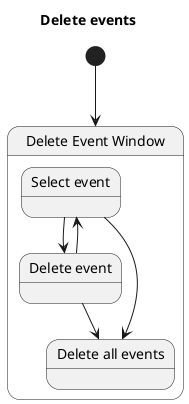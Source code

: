 @startuml

title Delete events
[*] --> dew

state "Delete Event Window" as dew {
  state "Select event" as se
  state "Delete event" as de
  state "Delete all events" as dae
  se --> de
  de --> se
  se --> dae
  de --> dae
}

@enduml